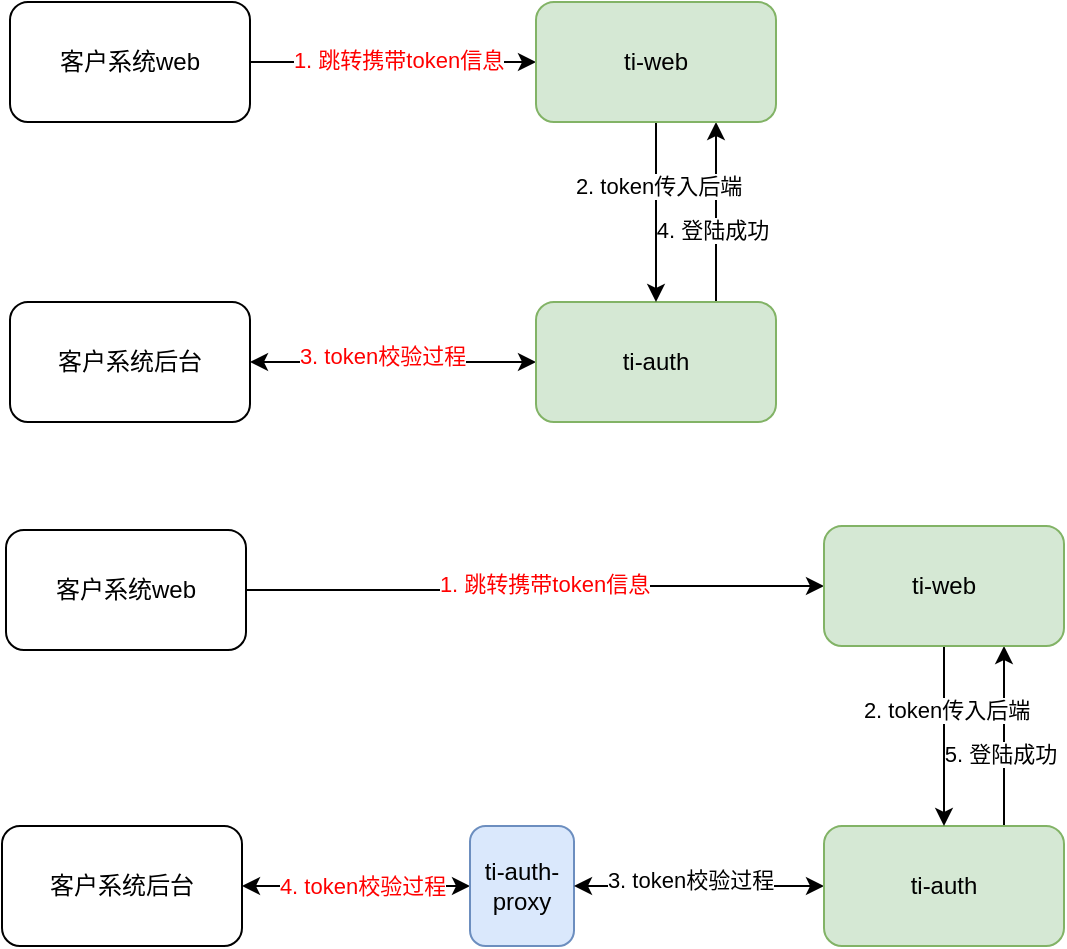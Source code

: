 <mxfile version="14.7.0" type="github">
  <diagram id="YmtFJk84zcoor4C9bl3p" name="Page-1">
    <mxGraphModel dx="970" dy="594" grid="0" gridSize="10" guides="1" tooltips="1" connect="1" arrows="1" fold="1" page="1" pageScale="1" pageWidth="827" pageHeight="1169" math="0" shadow="0">
      <root>
        <mxCell id="0" />
        <mxCell id="1" parent="0" />
        <mxCell id="VzdiT-V1vsHG-L7rN4JF-1" value="客户系统后台" style="rounded=1;whiteSpace=wrap;html=1;" vertex="1" parent="1">
          <mxGeometry x="141" y="447" width="120" height="60" as="geometry" />
        </mxCell>
        <mxCell id="VzdiT-V1vsHG-L7rN4JF-7" style="edgeStyle=orthogonalEdgeStyle;rounded=0;orthogonalLoop=1;jettySize=auto;html=1;exitX=0;exitY=0.5;exitDx=0;exitDy=0;startArrow=classic;startFill=1;" edge="1" parent="1" source="VzdiT-V1vsHG-L7rN4JF-2" target="VzdiT-V1vsHG-L7rN4JF-1">
          <mxGeometry relative="1" as="geometry" />
        </mxCell>
        <mxCell id="VzdiT-V1vsHG-L7rN4JF-10" value="3. token校验过程" style="edgeLabel;html=1;align=center;verticalAlign=middle;resizable=0;points=[];fontColor=#FF0000;" vertex="1" connectable="0" parent="VzdiT-V1vsHG-L7rN4JF-7">
          <mxGeometry x="0.077" y="-3" relative="1" as="geometry">
            <mxPoint as="offset" />
          </mxGeometry>
        </mxCell>
        <mxCell id="VzdiT-V1vsHG-L7rN4JF-13" style="edgeStyle=orthogonalEdgeStyle;rounded=0;orthogonalLoop=1;jettySize=auto;html=1;exitX=0.75;exitY=0;exitDx=0;exitDy=0;entryX=0.75;entryY=1;entryDx=0;entryDy=0;startArrow=none;startFill=0;" edge="1" parent="1" source="VzdiT-V1vsHG-L7rN4JF-2" target="VzdiT-V1vsHG-L7rN4JF-4">
          <mxGeometry relative="1" as="geometry" />
        </mxCell>
        <mxCell id="VzdiT-V1vsHG-L7rN4JF-14" value="4. 登陆成功" style="edgeLabel;html=1;align=center;verticalAlign=middle;resizable=0;points=[];" vertex="1" connectable="0" parent="VzdiT-V1vsHG-L7rN4JF-13">
          <mxGeometry x="-0.2" y="2" relative="1" as="geometry">
            <mxPoint as="offset" />
          </mxGeometry>
        </mxCell>
        <mxCell id="VzdiT-V1vsHG-L7rN4JF-2" value="ti-auth" style="rounded=1;whiteSpace=wrap;html=1;fillColor=#d5e8d4;strokeColor=#82b366;" vertex="1" parent="1">
          <mxGeometry x="404" y="447" width="120" height="60" as="geometry" />
        </mxCell>
        <mxCell id="VzdiT-V1vsHG-L7rN4JF-5" style="edgeStyle=orthogonalEdgeStyle;rounded=0;orthogonalLoop=1;jettySize=auto;html=1;exitX=1;exitY=0.5;exitDx=0;exitDy=0;entryX=0;entryY=0.5;entryDx=0;entryDy=0;" edge="1" parent="1" source="VzdiT-V1vsHG-L7rN4JF-3" target="VzdiT-V1vsHG-L7rN4JF-4">
          <mxGeometry relative="1" as="geometry" />
        </mxCell>
        <mxCell id="VzdiT-V1vsHG-L7rN4JF-8" value="1. 跳转携带token信息" style="edgeLabel;html=1;align=center;verticalAlign=middle;resizable=0;points=[];fontColor=#FF0000;" vertex="1" connectable="0" parent="VzdiT-V1vsHG-L7rN4JF-5">
          <mxGeometry x="0.036" y="1" relative="1" as="geometry">
            <mxPoint as="offset" />
          </mxGeometry>
        </mxCell>
        <mxCell id="VzdiT-V1vsHG-L7rN4JF-3" value="客户系统web" style="rounded=1;whiteSpace=wrap;html=1;" vertex="1" parent="1">
          <mxGeometry x="141" y="297" width="120" height="60" as="geometry" />
        </mxCell>
        <mxCell id="VzdiT-V1vsHG-L7rN4JF-6" style="edgeStyle=orthogonalEdgeStyle;rounded=0;orthogonalLoop=1;jettySize=auto;html=1;exitX=0.5;exitY=1;exitDx=0;exitDy=0;entryX=0.5;entryY=0;entryDx=0;entryDy=0;" edge="1" parent="1" source="VzdiT-V1vsHG-L7rN4JF-4" target="VzdiT-V1vsHG-L7rN4JF-2">
          <mxGeometry relative="1" as="geometry" />
        </mxCell>
        <mxCell id="VzdiT-V1vsHG-L7rN4JF-9" value="2. token传入后端" style="edgeLabel;html=1;align=center;verticalAlign=middle;resizable=0;points=[];" vertex="1" connectable="0" parent="VzdiT-V1vsHG-L7rN4JF-6">
          <mxGeometry x="-0.289" y="1" relative="1" as="geometry">
            <mxPoint as="offset" />
          </mxGeometry>
        </mxCell>
        <mxCell id="VzdiT-V1vsHG-L7rN4JF-4" value="ti-web" style="rounded=1;whiteSpace=wrap;html=1;fillColor=#d5e8d4;strokeColor=#82b366;" vertex="1" parent="1">
          <mxGeometry x="404" y="297" width="120" height="60" as="geometry" />
        </mxCell>
        <mxCell id="VzdiT-V1vsHG-L7rN4JF-31" style="edgeStyle=orthogonalEdgeStyle;rounded=0;orthogonalLoop=1;jettySize=auto;html=1;exitX=0;exitY=0.5;exitDx=0;exitDy=0;entryX=1;entryY=0.5;entryDx=0;entryDy=0;fontColor=#FF0000;startArrow=classic;startFill=1;" edge="1" parent="1" source="VzdiT-V1vsHG-L7rN4JF-17" target="VzdiT-V1vsHG-L7rN4JF-30">
          <mxGeometry relative="1" as="geometry" />
        </mxCell>
        <mxCell id="VzdiT-V1vsHG-L7rN4JF-33" value="4. token校验过程" style="edgeLabel;html=1;align=center;verticalAlign=middle;resizable=0;points=[];fontColor=#FF0000;" vertex="1" connectable="0" parent="VzdiT-V1vsHG-L7rN4JF-31">
          <mxGeometry x="-0.043" relative="1" as="geometry">
            <mxPoint as="offset" />
          </mxGeometry>
        </mxCell>
        <mxCell id="VzdiT-V1vsHG-L7rN4JF-17" value="ti-auth-proxy" style="rounded=1;whiteSpace=wrap;html=1;fillColor=#dae8fc;strokeColor=#6c8ebf;" vertex="1" parent="1">
          <mxGeometry x="371" y="709" width="52" height="60" as="geometry" />
        </mxCell>
        <mxCell id="VzdiT-V1vsHG-L7rN4JF-18" style="edgeStyle=orthogonalEdgeStyle;rounded=0;orthogonalLoop=1;jettySize=auto;html=1;exitX=0;exitY=0.5;exitDx=0;exitDy=0;startArrow=classic;startFill=1;" edge="1" parent="1" source="VzdiT-V1vsHG-L7rN4JF-22" target="VzdiT-V1vsHG-L7rN4JF-17">
          <mxGeometry relative="1" as="geometry" />
        </mxCell>
        <mxCell id="VzdiT-V1vsHG-L7rN4JF-19" value="3. token校验过程" style="edgeLabel;html=1;align=center;verticalAlign=middle;resizable=0;points=[];" vertex="1" connectable="0" parent="VzdiT-V1vsHG-L7rN4JF-18">
          <mxGeometry x="0.077" y="-3" relative="1" as="geometry">
            <mxPoint as="offset" />
          </mxGeometry>
        </mxCell>
        <mxCell id="VzdiT-V1vsHG-L7rN4JF-20" style="edgeStyle=orthogonalEdgeStyle;rounded=0;orthogonalLoop=1;jettySize=auto;html=1;exitX=0.75;exitY=0;exitDx=0;exitDy=0;entryX=0.75;entryY=1;entryDx=0;entryDy=0;startArrow=none;startFill=0;" edge="1" parent="1" source="VzdiT-V1vsHG-L7rN4JF-22" target="VzdiT-V1vsHG-L7rN4JF-28">
          <mxGeometry relative="1" as="geometry" />
        </mxCell>
        <mxCell id="VzdiT-V1vsHG-L7rN4JF-21" value="5. 登陆成功" style="edgeLabel;html=1;align=center;verticalAlign=middle;resizable=0;points=[];" vertex="1" connectable="0" parent="VzdiT-V1vsHG-L7rN4JF-20">
          <mxGeometry x="-0.2" y="2" relative="1" as="geometry">
            <mxPoint as="offset" />
          </mxGeometry>
        </mxCell>
        <mxCell id="VzdiT-V1vsHG-L7rN4JF-22" value="ti-auth" style="rounded=1;whiteSpace=wrap;html=1;fillColor=#d5e8d4;strokeColor=#82b366;" vertex="1" parent="1">
          <mxGeometry x="548" y="709" width="120" height="60" as="geometry" />
        </mxCell>
        <mxCell id="VzdiT-V1vsHG-L7rN4JF-23" style="edgeStyle=orthogonalEdgeStyle;rounded=0;orthogonalLoop=1;jettySize=auto;html=1;exitX=1;exitY=0.5;exitDx=0;exitDy=0;entryX=0;entryY=0.5;entryDx=0;entryDy=0;" edge="1" parent="1" source="VzdiT-V1vsHG-L7rN4JF-25" target="VzdiT-V1vsHG-L7rN4JF-28">
          <mxGeometry relative="1" as="geometry" />
        </mxCell>
        <mxCell id="VzdiT-V1vsHG-L7rN4JF-24" value="1. 跳转携带token信息" style="edgeLabel;html=1;align=center;verticalAlign=middle;resizable=0;points=[];fontColor=#FF0000;" vertex="1" connectable="0" parent="VzdiT-V1vsHG-L7rN4JF-23">
          <mxGeometry x="0.036" y="1" relative="1" as="geometry">
            <mxPoint as="offset" />
          </mxGeometry>
        </mxCell>
        <mxCell id="VzdiT-V1vsHG-L7rN4JF-25" value="客户系统web" style="rounded=1;whiteSpace=wrap;html=1;" vertex="1" parent="1">
          <mxGeometry x="139" y="561" width="120" height="60" as="geometry" />
        </mxCell>
        <mxCell id="VzdiT-V1vsHG-L7rN4JF-26" style="edgeStyle=orthogonalEdgeStyle;rounded=0;orthogonalLoop=1;jettySize=auto;html=1;exitX=0.5;exitY=1;exitDx=0;exitDy=0;entryX=0.5;entryY=0;entryDx=0;entryDy=0;" edge="1" parent="1" source="VzdiT-V1vsHG-L7rN4JF-28" target="VzdiT-V1vsHG-L7rN4JF-22">
          <mxGeometry relative="1" as="geometry" />
        </mxCell>
        <mxCell id="VzdiT-V1vsHG-L7rN4JF-27" value="2. token传入后端" style="edgeLabel;html=1;align=center;verticalAlign=middle;resizable=0;points=[];" vertex="1" connectable="0" parent="VzdiT-V1vsHG-L7rN4JF-26">
          <mxGeometry x="-0.289" y="1" relative="1" as="geometry">
            <mxPoint as="offset" />
          </mxGeometry>
        </mxCell>
        <mxCell id="VzdiT-V1vsHG-L7rN4JF-28" value="ti-web" style="rounded=1;whiteSpace=wrap;html=1;fillColor=#d5e8d4;strokeColor=#82b366;" vertex="1" parent="1">
          <mxGeometry x="548" y="559" width="120" height="60" as="geometry" />
        </mxCell>
        <mxCell id="VzdiT-V1vsHG-L7rN4JF-30" value="客户系统后台" style="rounded=1;whiteSpace=wrap;html=1;" vertex="1" parent="1">
          <mxGeometry x="137" y="709" width="120" height="60" as="geometry" />
        </mxCell>
      </root>
    </mxGraphModel>
  </diagram>
</mxfile>
